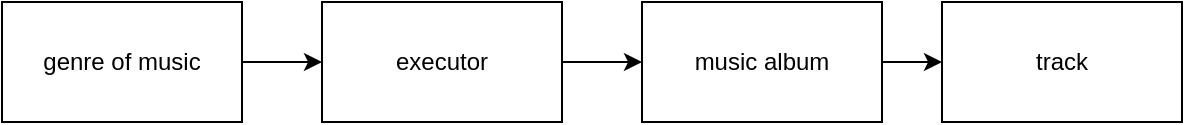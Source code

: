 <mxfile version="23.0.2" type="github">
  <diagram name="Страница — 1" id="Ni46iN3hKSqGchIss_4x">
    <mxGraphModel dx="1621" dy="700" grid="1" gridSize="10" guides="1" tooltips="1" connect="1" arrows="1" fold="1" page="1" pageScale="1" pageWidth="827" pageHeight="1169" math="0" shadow="0">
      <root>
        <mxCell id="0" />
        <mxCell id="1" parent="0" />
        <mxCell id="0FPX2x4suMe0Nvz5pbA6-6" value="genre of music" style="rounded=0;whiteSpace=wrap;html=1;" vertex="1" parent="1">
          <mxGeometry x="-140" y="110" width="120" height="60" as="geometry" />
        </mxCell>
        <mxCell id="0FPX2x4suMe0Nvz5pbA6-7" value="executor" style="rounded=0;whiteSpace=wrap;html=1;" vertex="1" parent="1">
          <mxGeometry x="20" y="110" width="120" height="60" as="geometry" />
        </mxCell>
        <mxCell id="0FPX2x4suMe0Nvz5pbA6-12" value="" style="edgeStyle=orthogonalEdgeStyle;rounded=0;orthogonalLoop=1;jettySize=auto;html=1;" edge="1" parent="1" source="0FPX2x4suMe0Nvz5pbA6-8" target="0FPX2x4suMe0Nvz5pbA6-9">
          <mxGeometry relative="1" as="geometry" />
        </mxCell>
        <mxCell id="0FPX2x4suMe0Nvz5pbA6-8" value="music album" style="rounded=0;whiteSpace=wrap;html=1;" vertex="1" parent="1">
          <mxGeometry x="180" y="110" width="120" height="60" as="geometry" />
        </mxCell>
        <mxCell id="0FPX2x4suMe0Nvz5pbA6-9" value="track" style="rounded=0;whiteSpace=wrap;html=1;" vertex="1" parent="1">
          <mxGeometry x="330" y="110" width="120" height="60" as="geometry" />
        </mxCell>
        <mxCell id="0FPX2x4suMe0Nvz5pbA6-10" value="" style="endArrow=classic;html=1;rounded=0;exitX=1;exitY=0.5;exitDx=0;exitDy=0;entryX=0;entryY=0.5;entryDx=0;entryDy=0;" edge="1" parent="1" source="0FPX2x4suMe0Nvz5pbA6-6" target="0FPX2x4suMe0Nvz5pbA6-7">
          <mxGeometry width="50" height="50" relative="1" as="geometry">
            <mxPoint x="100" y="390" as="sourcePoint" />
            <mxPoint x="150" y="340" as="targetPoint" />
          </mxGeometry>
        </mxCell>
        <mxCell id="0FPX2x4suMe0Nvz5pbA6-11" value="" style="endArrow=classic;html=1;rounded=0;exitX=1;exitY=0.5;exitDx=0;exitDy=0;entryX=0;entryY=0.5;entryDx=0;entryDy=0;" edge="1" parent="1" source="0FPX2x4suMe0Nvz5pbA6-7" target="0FPX2x4suMe0Nvz5pbA6-8">
          <mxGeometry width="50" height="50" relative="1" as="geometry">
            <mxPoint x="100" y="390" as="sourcePoint" />
            <mxPoint x="150" y="340" as="targetPoint" />
          </mxGeometry>
        </mxCell>
      </root>
    </mxGraphModel>
  </diagram>
</mxfile>
